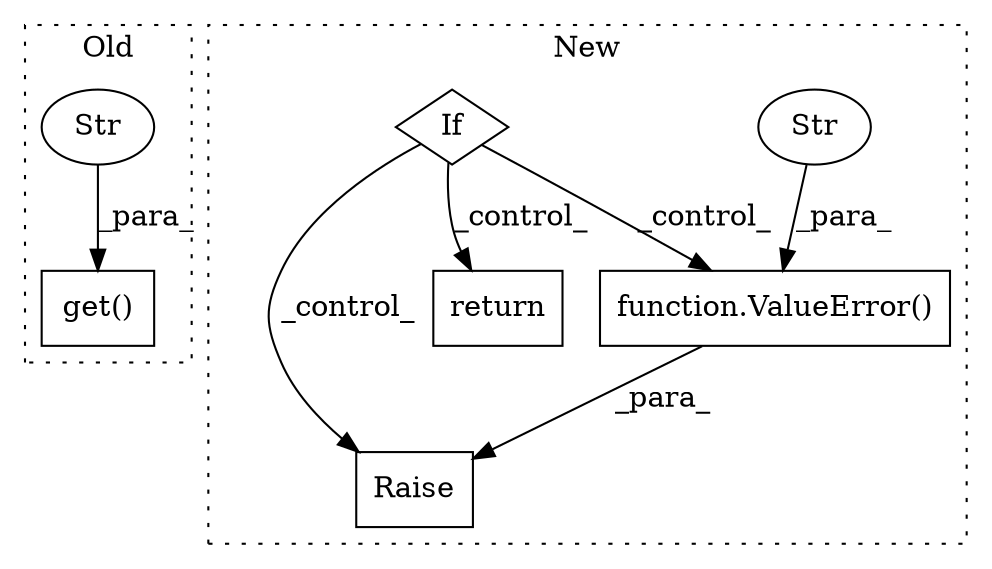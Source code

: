 digraph G {
subgraph cluster0 {
1 [label="get()" a="75" s="2664,2691" l="9,1" shape="box"];
6 [label="Str" a="66" s="2673" l="12" shape="ellipse"];
label = "Old";
style="dotted";
}
subgraph cluster1 {
2 [label="function.ValueError()" a="75" s="2789,2855" l="11,1" shape="box"];
3 [label="Raise" a="91" s="2783" l="6" shape="box"];
4 [label="Str" a="66" s="2800" l="55" shape="ellipse"];
5 [label="If" a="96" s="2686" l="3" shape="diamond"];
7 [label="return" a="93" s="2865" l="7" shape="box"];
label = "New";
style="dotted";
}
2 -> 3 [label="_para_"];
4 -> 2 [label="_para_"];
5 -> 2 [label="_control_"];
5 -> 3 [label="_control_"];
5 -> 7 [label="_control_"];
6 -> 1 [label="_para_"];
}